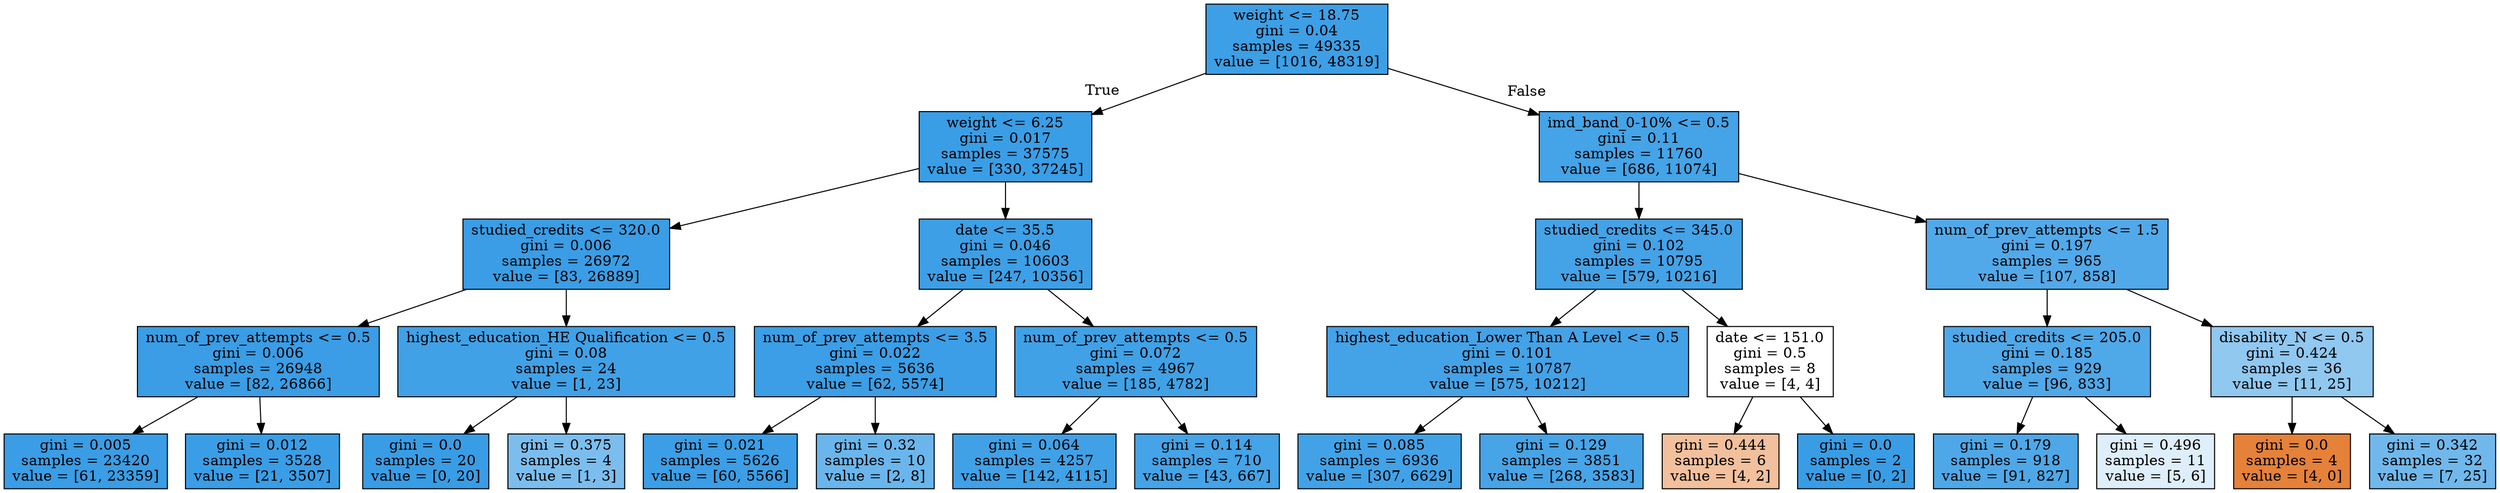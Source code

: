 digraph Tree {
node [shape=box, style="filled", color="black"] ;
0 [label="weight <= 18.75\ngini = 0.04\nsamples = 49335\nvalue = [1016, 48319]", fillcolor="#399de5fa"] ;
1 [label="weight <= 6.25\ngini = 0.017\nsamples = 37575\nvalue = [330, 37245]", fillcolor="#399de5fd"] ;
0 -> 1 [labeldistance=2.5, labelangle=45, headlabel="True"] ;
2 [label="studied_credits <= 320.0\ngini = 0.006\nsamples = 26972\nvalue = [83, 26889]", fillcolor="#399de5fe"] ;
1 -> 2 ;
3 [label="num_of_prev_attempts <= 0.5\ngini = 0.006\nsamples = 26948\nvalue = [82, 26866]", fillcolor="#399de5fe"] ;
2 -> 3 ;
4 [label="gini = 0.005\nsamples = 23420\nvalue = [61, 23359]", fillcolor="#399de5fe"] ;
3 -> 4 ;
5 [label="gini = 0.012\nsamples = 3528\nvalue = [21, 3507]", fillcolor="#399de5fd"] ;
3 -> 5 ;
6 [label="highest_education_HE Qualification <= 0.5\ngini = 0.08\nsamples = 24\nvalue = [1, 23]", fillcolor="#399de5f4"] ;
2 -> 6 ;
7 [label="gini = 0.0\nsamples = 20\nvalue = [0, 20]", fillcolor="#399de5ff"] ;
6 -> 7 ;
8 [label="gini = 0.375\nsamples = 4\nvalue = [1, 3]", fillcolor="#399de5aa"] ;
6 -> 8 ;
9 [label="date <= 35.5\ngini = 0.046\nsamples = 10603\nvalue = [247, 10356]", fillcolor="#399de5f9"] ;
1 -> 9 ;
10 [label="num_of_prev_attempts <= 3.5\ngini = 0.022\nsamples = 5636\nvalue = [62, 5574]", fillcolor="#399de5fc"] ;
9 -> 10 ;
11 [label="gini = 0.021\nsamples = 5626\nvalue = [60, 5566]", fillcolor="#399de5fc"] ;
10 -> 11 ;
12 [label="gini = 0.32\nsamples = 10\nvalue = [2, 8]", fillcolor="#399de5bf"] ;
10 -> 12 ;
13 [label="num_of_prev_attempts <= 0.5\ngini = 0.072\nsamples = 4967\nvalue = [185, 4782]", fillcolor="#399de5f5"] ;
9 -> 13 ;
14 [label="gini = 0.064\nsamples = 4257\nvalue = [142, 4115]", fillcolor="#399de5f6"] ;
13 -> 14 ;
15 [label="gini = 0.114\nsamples = 710\nvalue = [43, 667]", fillcolor="#399de5ef"] ;
13 -> 15 ;
16 [label="imd_band_0-10% <= 0.5\ngini = 0.11\nsamples = 11760\nvalue = [686, 11074]", fillcolor="#399de5ef"] ;
0 -> 16 [labeldistance=2.5, labelangle=-45, headlabel="False"] ;
17 [label="studied_credits <= 345.0\ngini = 0.102\nsamples = 10795\nvalue = [579, 10216]", fillcolor="#399de5f1"] ;
16 -> 17 ;
18 [label="highest_education_Lower Than A Level <= 0.5\ngini = 0.101\nsamples = 10787\nvalue = [575, 10212]", fillcolor="#399de5f1"] ;
17 -> 18 ;
19 [label="gini = 0.085\nsamples = 6936\nvalue = [307, 6629]", fillcolor="#399de5f3"] ;
18 -> 19 ;
20 [label="gini = 0.129\nsamples = 3851\nvalue = [268, 3583]", fillcolor="#399de5ec"] ;
18 -> 20 ;
21 [label="date <= 151.0\ngini = 0.5\nsamples = 8\nvalue = [4, 4]", fillcolor="#e5813900"] ;
17 -> 21 ;
22 [label="gini = 0.444\nsamples = 6\nvalue = [4, 2]", fillcolor="#e581397f"] ;
21 -> 22 ;
23 [label="gini = 0.0\nsamples = 2\nvalue = [0, 2]", fillcolor="#399de5ff"] ;
21 -> 23 ;
24 [label="num_of_prev_attempts <= 1.5\ngini = 0.197\nsamples = 965\nvalue = [107, 858]", fillcolor="#399de5df"] ;
16 -> 24 ;
25 [label="studied_credits <= 205.0\ngini = 0.185\nsamples = 929\nvalue = [96, 833]", fillcolor="#399de5e2"] ;
24 -> 25 ;
26 [label="gini = 0.179\nsamples = 918\nvalue = [91, 827]", fillcolor="#399de5e3"] ;
25 -> 26 ;
27 [label="gini = 0.496\nsamples = 11\nvalue = [5, 6]", fillcolor="#399de52a"] ;
25 -> 27 ;
28 [label="disability_N <= 0.5\ngini = 0.424\nsamples = 36\nvalue = [11, 25]", fillcolor="#399de58f"] ;
24 -> 28 ;
29 [label="gini = 0.0\nsamples = 4\nvalue = [4, 0]", fillcolor="#e58139ff"] ;
28 -> 29 ;
30 [label="gini = 0.342\nsamples = 32\nvalue = [7, 25]", fillcolor="#399de5b8"] ;
28 -> 30 ;
}